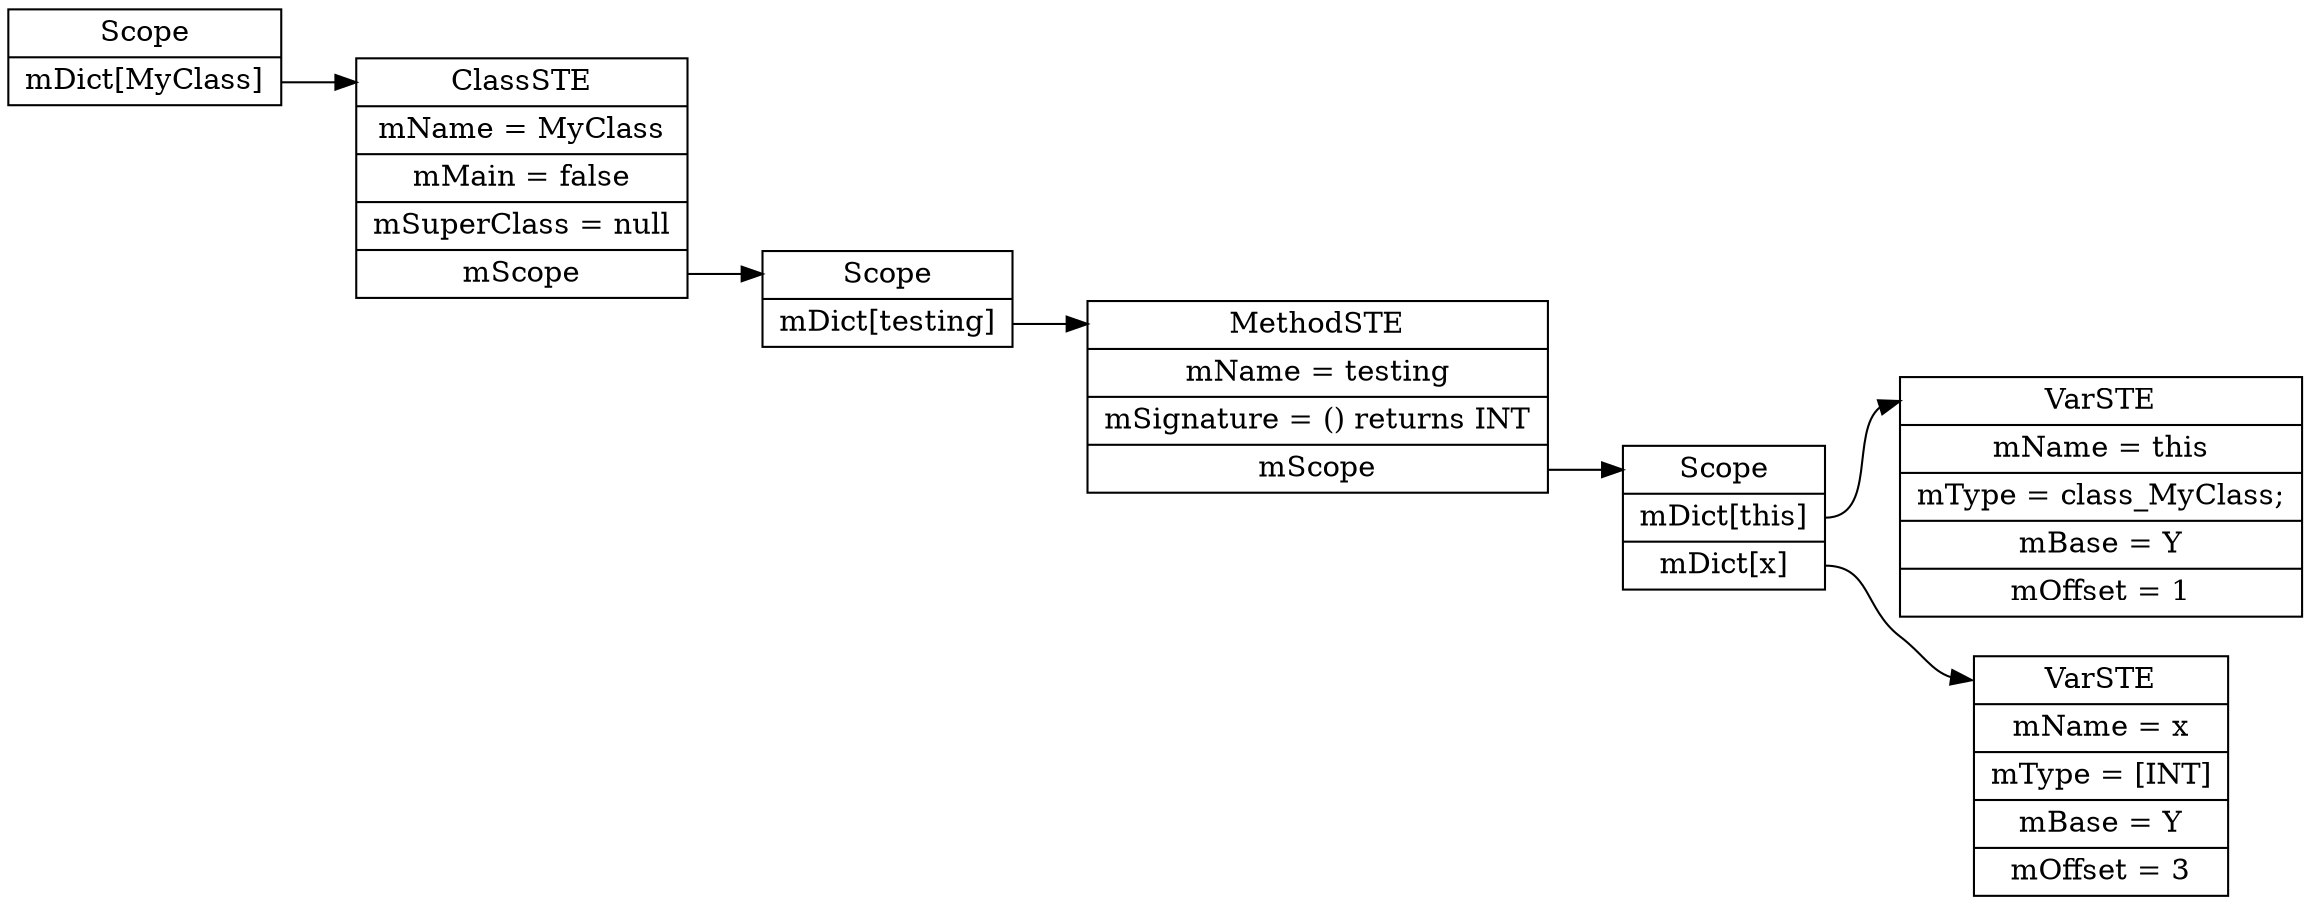 digraph SymTable {
	graph [rankdir="LR"];
	node [shape=record];
	0 [label=" <f0> Scope | <f1> mDict\[MyClass\] "];
	0:<f1> -> 1:<f0>;
	1 [label=" <f0> ClassSTE | <f1> mName = MyClass| <f2> mMain = false| <f3> mSuperClass = null| <f4> mScope "];
	1:<f4> -> 2:<f0>;
	2 [label=" <f0> Scope | <f1> mDict\[testing\] "];
	2:<f1> -> 3:<f0>;
	3 [label=" <f0> MethodSTE | <f1> mName = testing| <f2> mSignature = () returns INT| <f3> mScope "];
	3:<f3> -> 4:<f0>;
	4 [label=" <f0> Scope | <f1> mDict\[this\] | <f2> mDict\[x\] "];
	4:<f1> -> 5:<f0>;
	5 [label=" <f0> VarSTE | <f1> mName = this| <f2> mType = class_MyClass;| <f3> mBase = Y| <f4> mOffset = 1"];
	4:<f2> -> 6:<f0>;
	6 [label=" <f0> VarSTE | <f1> mName = x| <f2> mType = [INT]| <f3> mBase = Y| <f4> mOffset = 3"];
}
